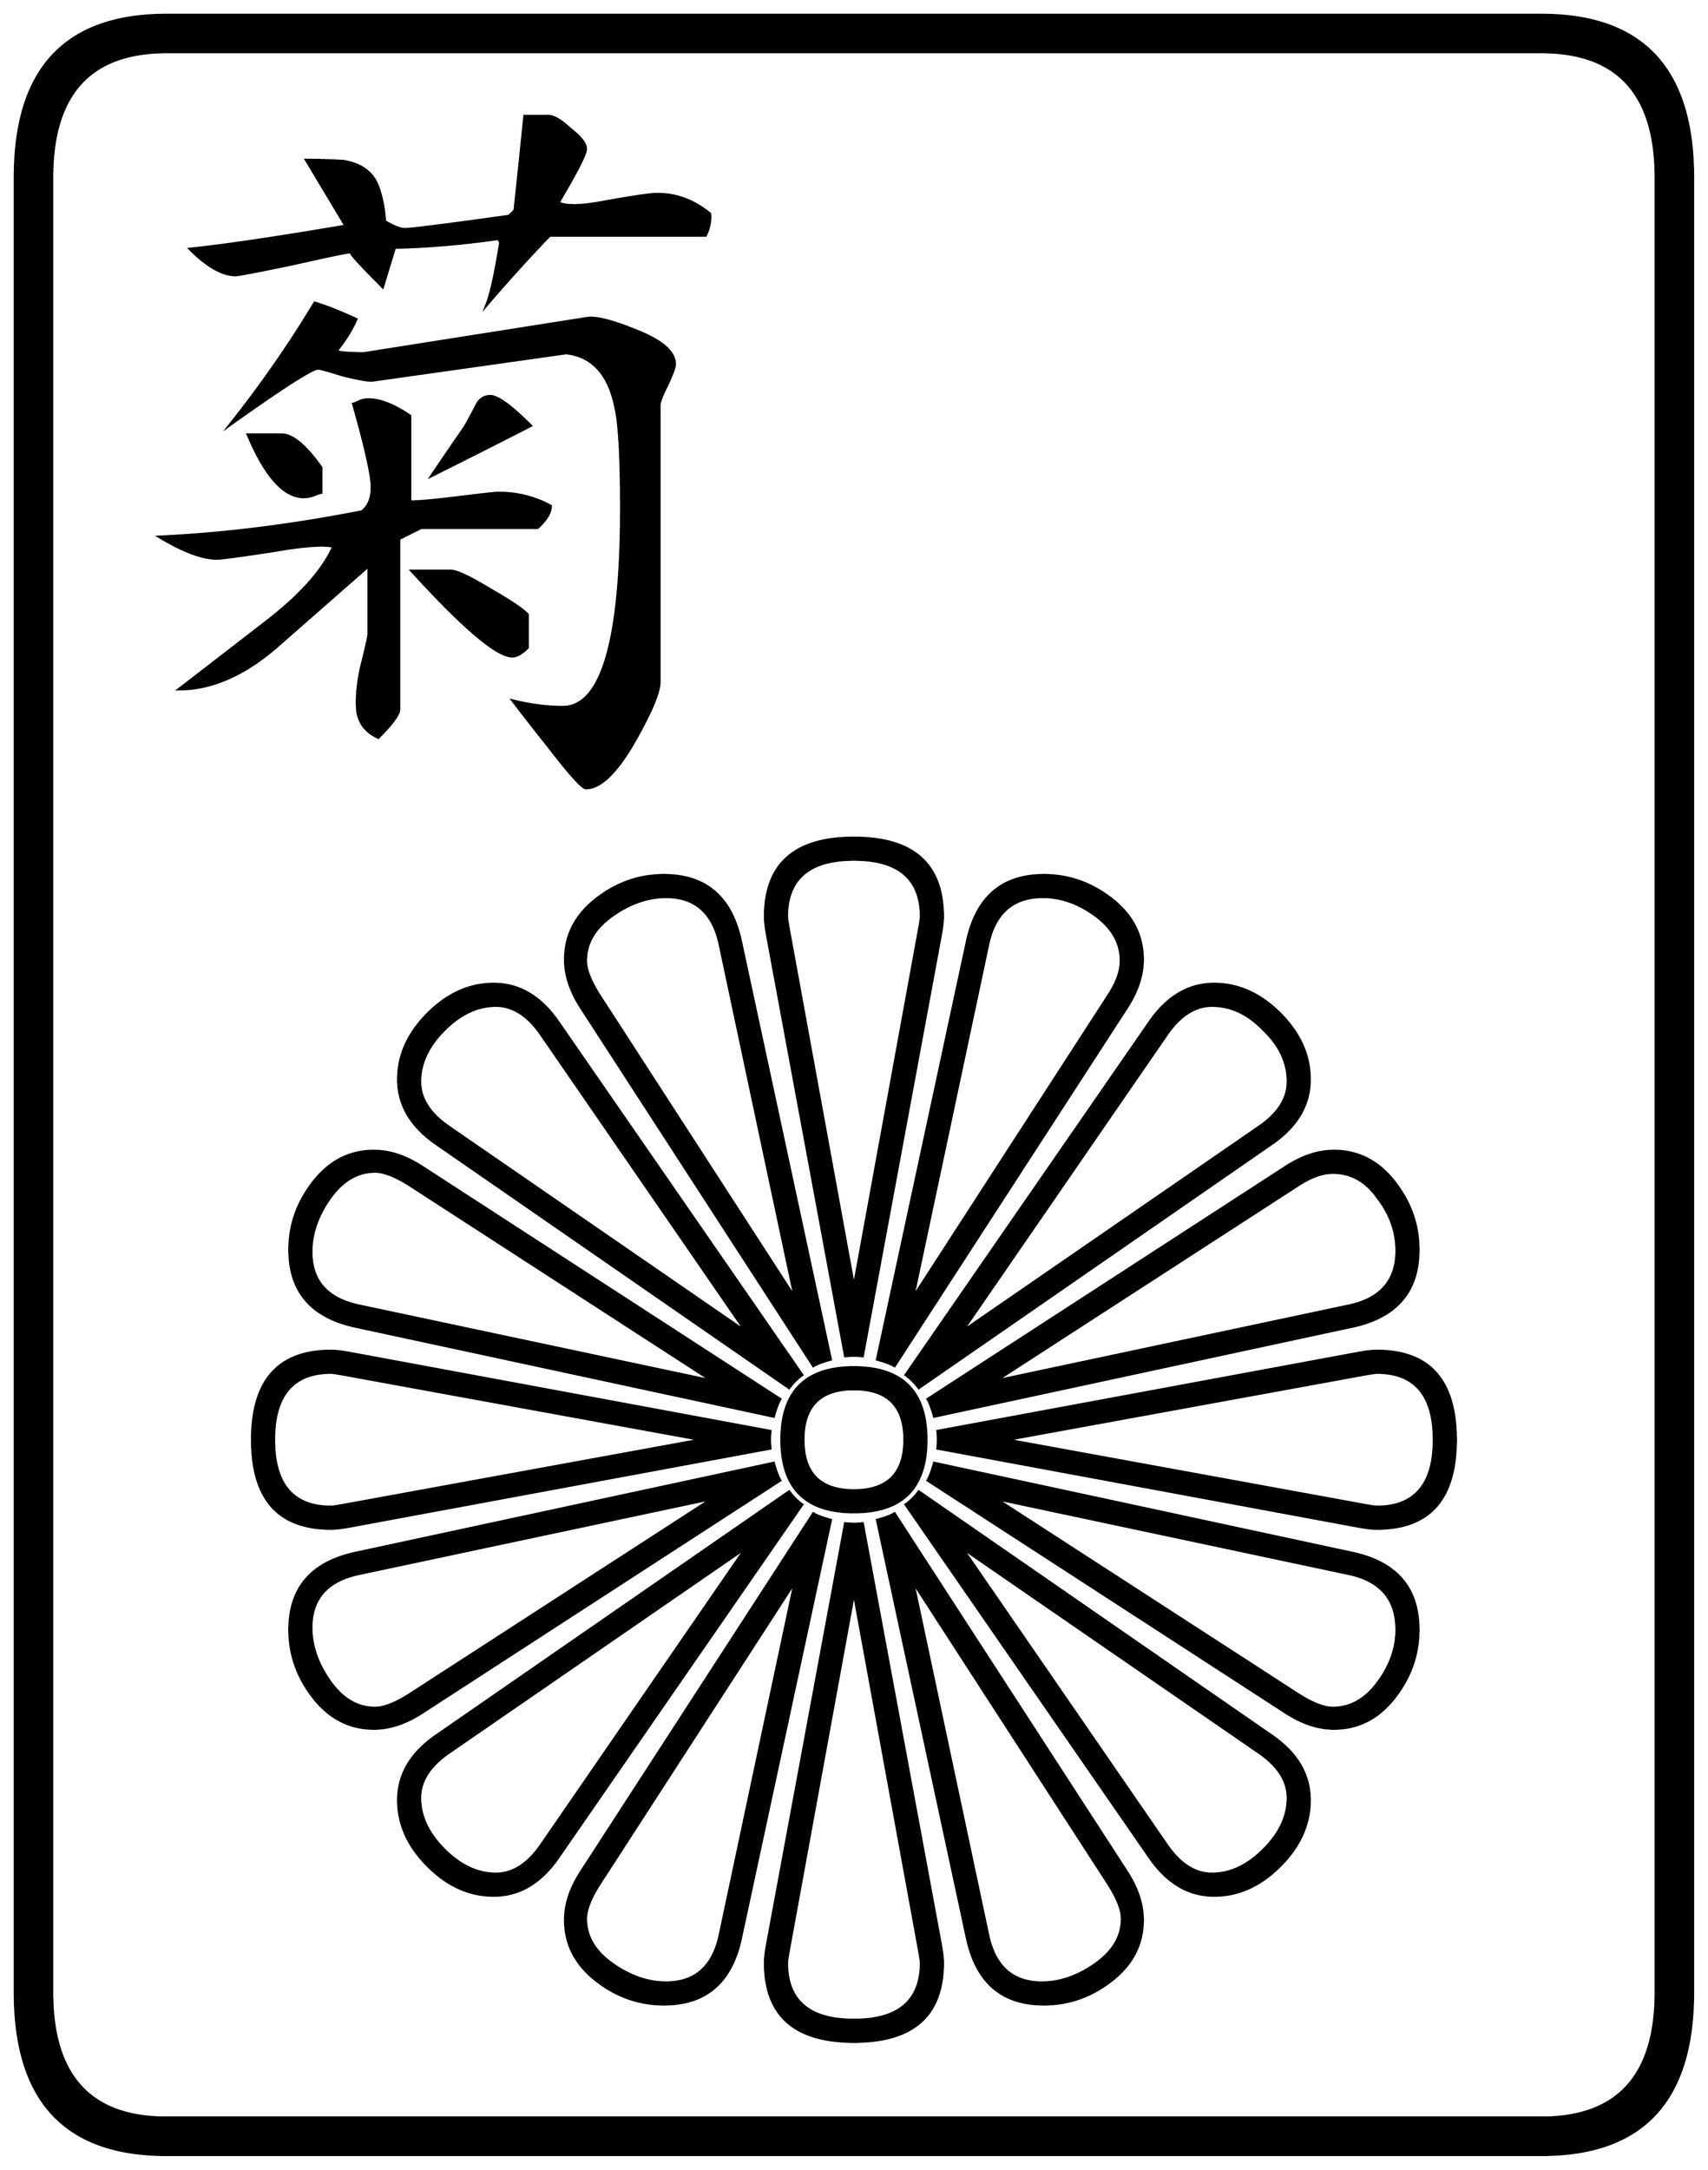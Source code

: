 


\begin{tikzpicture}[y=0.80pt, x=0.80pt, yscale=-1.0, xscale=1.0, inner sep=0pt, outer sep=0pt]
\begin{scope}[shift={(100.0,1706.0)},nonzero rule]
  \path[draw=.,fill=.,line width=1.600pt] (1578.0,244.0) .. controls
    (1578.0,342.667) and (1532.0,392.0) .. (1440.0,392.0) --
    (188.0,392.0) .. controls (96.0,392.0) and (50.0,342.667) ..
    (50.0,244.0) -- (50.0,-1408.0) .. controls (50.0,-1506.667)
    and (96.0,-1556.0) .. (188.0,-1556.0) -- (1440.0,-1556.0) ..
    controls (1532.0,-1556.0) and (1578.0,-1506.667) ..
    (1578.0,-1408.0) -- (1578.0,244.0) -- cycle(1544.0,244.0) --
    (1544.0,-1408.0) .. controls (1544.0,-1484.0) and
    (1509.333,-1522.0) .. (1440.0,-1522.0) -- (188.0,-1522.0) ..
    controls (118.667,-1522.0) and (84.0,-1484.0) ..
    (84.0,-1408.0) -- (84.0,244.0) .. controls (84.0,320.0) and
    (118.667,358.0) .. (188.0,358.0) -- (1440.0,358.0) .. controls
    (1509.333,358.0) and (1544.0,320.0) .. (1544.0,244.0) --
    cycle(683.0,-1375.0) .. controls (683.667,-1368.333) and
    (682.333,-1361.667) .. (679.0,-1355.0) -- (537.0,-1355.0) ..
    controls (518.333,-1335.667) and (499.0,-1314.333) ..
    (479.0,-1291.0) .. controls (483.0,-1300.333) and
    (487.333,-1319.667) .. (492.0,-1349.0) -- (490.0,-1352.0) ..
    controls (457.333,-1347.333) and (426.0,-1344.667) ..
    (396.0,-1344.0) .. controls (393.333,-1335.333) and
    (389.667,-1323.333) .. (385.0,-1308.0) .. controls
    (363.667,-1329.333) and (354.0,-1340.0) .. (356.0,-1340.0) ..
    controls (353.333,-1340.0) and (335.667,-1336.333) ..
    (303.0,-1329.0) .. controls (271.0,-1322.333) and
    (253.667,-1319.0) .. (251.0,-1319.0) .. controls
    (239.0,-1319.0) and (225.0,-1327.0) .. (209.0,-1343.0) ..
    controls (241.0,-1346.333) and (288.333,-1353.333) ..
    (351.0,-1364.0) -- (315.0,-1424.0) .. controls
    (326.333,-1424.0) and (337.667,-1423.667) .. (349.0,-1423.0) ..
    controls (365.667,-1420.333) and (376.333,-1412.333) ..
    (381.0,-1399.0) .. controls (384.333,-1389.667) and
    (386.333,-1379.333) .. (387.0,-1368.0) .. controls
    (395.0,-1363.333) and (401.0,-1361.0) .. (405.0,-1361.0) ..
    controls (411.0,-1361.0) and (442.667,-1365.0) ..
    (500.0,-1373.0) .. controls (500.667,-1373.667) and
    (502.333,-1375.333) .. (505.0,-1378.0) .. controls
    (507.0,-1396.0) and (510.0,-1424.667) .. (514.0,-1464.0) --
    (536.0,-1464.0) .. controls (540.667,-1464.0) and
    (547.333,-1460.0) .. (556.0,-1452.0) .. controls
    (565.333,-1444.667) and (570.0,-1438.667) .. (570.0,-1434.0) ..
    controls (570.0,-1429.333) and (561.667,-1413.0) ..
    (545.0,-1385.0) .. controls (552.333,-1381.667) and
    (566.333,-1382.0) .. (587.0,-1386.0) .. controls
    (613.0,-1390.667) and (629.0,-1393.0) .. (635.0,-1393.0) ..
    controls (652.333,-1393.0) and (668.333,-1387.0) ..
    (683.0,-1375.0) -- cycle(520.0,-1182.0) .. controls
    (499.333,-1171.333) and (469.0,-1156.0) .. (429.0,-1136.0) ..
    controls (435.667,-1146.0) and (445.667,-1160.667) ..
    (459.0,-1180.0) .. controls (459.667,-1180.667) and
    (463.333,-1187.333) .. (470.0,-1200.0) .. controls
    (472.667,-1206.0) and (477.0,-1209.0) .. (483.0,-1209.0) ..
    controls (489.667,-1209.0) and (502.0,-1200.0) ..
    (520.0,-1182.0) -- cycle(1229.0,-587.0) .. controls
    (1229.0,-563.667) and (1217.333,-544.0) .. (1194.0,-528.0) --
    (873.0,-306.0) .. controls (869.667,-310.667) and (865.667,-314.667)
    .. (861.0,-318.0) -- (1083.0,-639.0) .. controls
    (1099.0,-662.333) and (1118.667,-674.0) .. (1142.0,-674.0) ..
    controls (1164.0,-674.0) and (1184.0,-665.0) ..
    (1202.0,-647.0) .. controls (1220.0,-629.0) and
    (1229.0,-609.0) .. (1229.0,-587.0) -- cycle(651.0,-1238.0)
    .. controls (651.0,-1235.333) and (648.667,-1229.0) ..
    (644.0,-1219.0) .. controls (639.333,-1209.667) and
    (637.0,-1203.667) .. (637.0,-1201.0) -- (637.0,-949.0) ..
    controls (637.0,-939.667) and (629.667,-922.0) .. (615.0,-896.0)
    .. controls (598.333,-866.667) and (583.333,-852.0) ..
    (570.0,-852.0) .. controls (566.667,-852.0) and (555.0,-865.0)
    .. (535.0,-891.0) .. controls (524.333,-904.333) and
    (513.667,-918.0) .. (503.0,-932.0) .. controls (519.0,-928.0)
    and (534.333,-926.0) .. (549.0,-926.0) .. controls
    (584.333,-926.0) and (602.0,-986.333) .. (602.0,-1107.0) ..
    controls (602.0,-1153.0) and (600.333,-1183.333) ..
    (597.0,-1198.0) .. controls (591.0,-1228.667) and
    (576.0,-1245.333) .. (552.0,-1248.0) -- (375.0,-1223.0) ..
    controls (370.333,-1223.0) and (361.333,-1224.667) ..
    (348.0,-1228.0) .. controls (335.333,-1232.0) and
    (328.0,-1234.0) .. (326.0,-1234.0) .. controls
    (320.667,-1234.0) and (293.667,-1216.667) .. (245.0,-1182.0) ..
    controls (273.667,-1218.0) and (299.667,-1255.333) ..
    (323.0,-1294.0) .. controls (332.333,-1291.333) and
    (345.0,-1286.333) .. (361.0,-1279.0) .. controls
    (357.0,-1269.667) and (351.0,-1260.0) .. (343.0,-1250.0) ..
    controls (345.667,-1248.667) and (354.0,-1248.0) ..
    (368.0,-1248.0) -- (571.0,-1280.0) .. controls
    (579.0,-1281.333) and (593.667,-1277.667) .. (615.0,-1269.0) ..
    controls (639.0,-1259.667) and (651.0,-1249.333) ..
    (651.0,-1238.0) -- cycle(1077.0,-696.0) .. controls
    (1077.0,-682.0) and (1072.333,-667.667) .. (1063.0,-653.0) --
    (851.0,-326.0) .. controls (847.667,-328.0) and (842.333,-330.0)
    .. (835.0,-332.0) -- (917.0,-713.0) .. controls
    (925.667,-753.0) and (949.0,-773.0) .. (987.0,-773.0) ..
    controls (1009.667,-773.0) and (1030.333,-765.667) ..
    (1049.0,-751.0) .. controls (1067.667,-736.333) and
    (1077.0,-718.0) .. (1077.0,-696.0) -- cycle(1328.0,-432.0)
    .. controls (1328.0,-394.0) and (1308.0,-370.667) ..
    (1268.0,-362.0) -- (887.0,-280.0) .. controls (885.0,-287.333)
    and (883.0,-292.667) .. (881.0,-296.0) -- (1208.0,-508.0) ..
    controls (1222.667,-517.333) and (1237.0,-522.0) ..
    (1251.0,-522.0) .. controls (1273.0,-522.0) and
    (1291.333,-512.667) .. (1306.0,-494.0) .. controls
    (1320.667,-475.333) and (1328.0,-454.667) .. (1328.0,-432.0) --
    cycle(517.0,-980.0) .. controls (511.667,-974.667) and
    (507.0,-972.0) .. (503.0,-972.0) .. controls (489.0,-972.0)
    and (458.333,-998.0) .. (411.0,-1050.0) -- (447.0,-1050.0) ..
    controls (452.333,-1050.0) and (464.333,-1044.333) ..
    (483.0,-1033.0) .. controls (501.667,-1022.333) and
    (513.0,-1014.667) .. (517.0,-1010.0) -- (517.0,-980.0) --
    cycle(329.0,-1121.0) .. controls (328.333,-1121.0) and
    (326.333,-1120.333) .. (323.0,-1119.0) .. controls
    (319.667,-1117.667) and (316.333,-1117.0) .. (313.0,-1117.0) ..
    controls (295.0,-1117.0) and (278.0,-1136.0) ..
    (262.0,-1174.0) -- (292.0,-1174.0) .. controls
    (302.0,-1174.667) and (314.333,-1164.667) .. (329.0,-1144.0) --
    (329.0,-1121.0) -- cycle(538.0,-1109.0) .. controls
    (538.0,-1103.0) and (534.0,-1096.333) .. (526.0,-1089.0) --
    (420.0,-1089.0) .. controls (420.0,-1089.0) and
    (413.333,-1085.667) .. (400.0,-1079.0) -- (400.0,-924.0) ..
    controls (400.0,-919.333) and (393.667,-910.667) .. (381.0,-898.0)
    .. controls (370.333,-902.667) and (364.0,-910.333) ..
    (362.0,-921.0) .. controls (360.667,-931.667) and (361.667,-945.0)
    .. (365.0,-961.0) .. controls (369.667,-979.667) and
    (372.0,-990.0) .. (372.0,-992.0) -- (372.0,-1054.0) ..
    controls (372.0,-1054.0) and (345.0,-1030.333) ..
    (291.0,-983.0) .. controls (260.333,-955.667) and (229.667,-942.0)
    .. (199.0,-942.0) .. controls (225.0,-962.0) and
    (251.333,-982.333) .. (278.0,-1003.0) .. controls
    (309.333,-1027.0) and (330.0,-1050.0) .. (340.0,-1072.0) ..
    controls (330.667,-1074.0) and (312.667,-1072.667) ..
    (286.0,-1068.0) .. controls (255.333,-1063.333) and
    (238.0,-1061.0) .. (234.0,-1061.0) .. controls
    (220.667,-1061.0) and (203.0,-1067.667) .. (181.0,-1081.0) ..
    controls (239.667,-1083.667) and (301.333,-1091.333) ..
    (366.0,-1104.0) .. controls (372.0,-1108.667) and
    (375.0,-1116.0) .. (375.0,-1126.0) .. controls
    (375.0,-1136.667) and (369.333,-1162.0) .. (358.0,-1202.0) ..
    controls (358.667,-1202.0) and (360.333,-1202.667) ..
    (363.0,-1204.0) .. controls (365.667,-1205.333) and
    (368.667,-1206.0) .. (372.0,-1206.0) .. controls
    (382.667,-1206.0) and (395.333,-1201.0) .. (410.0,-1191.0) ..
    controls (410.0,-1143.0) and (410.0,-1119.0) ..
    (410.0,-1119.0) -- (410.0,-1113.0) .. controls
    (418.0,-1113.0) and (432.667,-1114.333) .. (454.0,-1117.0) ..
    controls (476.0,-1119.667) and (488.0,-1121.0) ..
    (490.0,-1121.0) .. controls (507.333,-1121.0) and
    (523.333,-1117.0) .. (538.0,-1109.0) -- cycle(895.0,-735.0) ..
    controls (895.0,-731.0) and (894.333,-725.333) .. (893.0,-718.0)
    -- (822.0,-335.0) .. controls (816.667,-335.667) and
    (811.333,-335.667) .. (806.0,-335.0) -- (735.0,-718.0) ..
    controls (733.667,-725.333) and (733.0,-731.0) .. (733.0,-735.0)
    .. controls (733.0,-783.0) and (760.0,-807.0) ..
    (814.0,-807.0) .. controls (868.0,-807.0) and (895.0,-783.0)
    .. (895.0,-735.0) -- cycle(1362.0,-259.0) .. controls
    (1362.0,-205.0) and (1338.0,-178.0) .. (1290.0,-178.0) ..
    controls (1286.0,-178.0) and (1280.333,-178.667) ..
    (1273.0,-180.0) -- (890.0,-251.0) .. controls (890.667,-256.333)
    and (890.667,-261.667) .. (890.0,-267.0) -- (1273.0,-338.0) ..
    controls (1280.333,-339.333) and (1286.0,-340.0) ..
    (1290.0,-340.0) .. controls (1338.0,-340.0) and
    (1362.0,-313.0) .. (1362.0,-259.0) -- cycle(793.0,-332.0) ..
    controls (785.667,-330.0) and (780.333,-328.0) .. (777.0,-326.0)
    -- (565.0,-653.0) .. controls (555.667,-667.667) and
    (551.0,-682.0) .. (551.0,-696.0) .. controls (551.0,-718.0)
    and (560.333,-736.333) .. (579.0,-751.0) .. controls
    (597.667,-765.667) and (618.333,-773.0) .. (641.0,-773.0) ..
    controls (679.0,-773.0) and (702.333,-753.0) .. (711.0,-713.0)
    -- (793.0,-332.0) -- cycle(1328.0,-86.0) .. controls
    (1328.0,-63.333) and (1320.667,-42.667) .. (1306.0,-24.0) ..
    controls (1291.333,-5.333) and (1273.0,4.0) .. (1251.0,4.0) ..
    controls (1237.0,4.0) and (1222.667,-0.667) .. (1208.0,-10.0) --
    (881.0,-222.0) .. controls (883.0,-225.333) and (885.0,-230.667)
    .. (887.0,-238.0) -- (1268.0,-156.0) .. controls
    (1308.0,-147.333) and (1328.0,-124.0) .. (1328.0,-86.0) --
    cycle(767.0,-318.0) .. controls (762.333,-314.667) and
    (758.333,-310.667) .. (755.0,-306.0) -- (434.0,-528.0) ..
    controls (410.667,-544.0) and (399.0,-563.667) .. (399.0,-587.0)
    .. controls (399.0,-609.0) and (408.0,-629.0) ..
    (426.0,-647.0) .. controls (444.0,-665.0) and (464.0,-674.0)
    .. (486.0,-674.0) .. controls (509.333,-674.0) and
    (529.0,-662.333) .. (545.0,-639.0) -- (767.0,-318.0) --
    cycle(880.0,-259.0) .. controls (880.0,-215.0) and
    (858.0,-193.0) .. (814.0,-193.0) .. controls (770.0,-193.0)
    and (748.0,-215.0) .. (748.0,-259.0) .. controls
    (748.0,-303.0) and (770.0,-325.0) .. (814.0,-325.0) ..
    controls (858.0,-325.0) and (880.0,-303.0) .. (880.0,-259.0)
    -- cycle(1229.0,69.0) .. controls (1229.0,91.0) and
    (1220.0,111.0) .. (1202.0,129.0) .. controls (1184.0,147.0)
    and (1164.0,156.0) .. (1142.0,156.0) .. controls
    (1118.667,156.0) and (1099.0,144.333) .. (1083.0,121.0) --
    (861.0,-200.0) .. controls (865.667,-203.333) and (869.667,-207.333)
    .. (873.0,-212.0) -- (1194.0,10.0) .. controls (1217.333,26.0)
    and (1229.0,45.667) .. (1229.0,69.0) -- cycle(747.0,-296.0) ..
    controls (745.0,-292.667) and (743.0,-287.333) .. (741.0,-280.0)
    -- (360.0,-362.0) .. controls (320.0,-370.667) and
    (300.0,-394.0) .. (300.0,-432.0) .. controls (300.0,-454.667)
    and (307.333,-475.333) .. (322.0,-494.0) .. controls
    (336.667,-512.667) and (355.0,-522.0) .. (377.0,-522.0) ..
    controls (391.0,-522.0) and (405.333,-517.333) .. (420.0,-508.0)
    -- (747.0,-296.0) -- cycle(1077.0,178.0) .. controls
    (1077.0,200.0) and (1067.667,218.333) .. (1049.0,233.0) ..
    controls (1030.333,247.667) and (1009.667,255.0) .. (987.0,255.0)
    .. controls (949.0,255.0) and (925.667,235.0) .. (917.0,195.0)
    -- (835.0,-186.0) .. controls (842.333,-188.0) and
    (847.667,-190.0) .. (851.0,-192.0) -- (1063.0,135.0) ..
    controls (1072.333,149.667) and (1077.0,164.0) .. (1077.0,178.0)
    -- cycle(738.0,-251.0) -- (355.0,-180.0) .. controls
    (347.667,-178.667) and (342.0,-178.0) .. (338.0,-178.0) ..
    controls (290.0,-178.0) and (266.0,-205.0) .. (266.0,-259.0)
    .. controls (266.0,-313.0) and (290.0,-340.0) ..
    (338.0,-340.0) .. controls (342.0,-340.0) and (347.667,-339.333)
    .. (355.0,-338.0) -- (738.0,-267.0) .. controls
    (737.333,-261.667) and (737.333,-256.333) .. (738.0,-251.0) --
    cycle(895.0,217.0) .. controls (895.0,265.0) and
    (868.0,289.0) .. (814.0,289.0) .. controls (760.0,289.0) and
    (733.0,265.0) .. (733.0,217.0) .. controls (733.0,213.0) and
    (733.667,207.333) .. (735.0,200.0) -- (806.0,-183.0) .. controls
    (811.333,-182.333) and (816.667,-182.333) .. (822.0,-183.0) --
    (893.0,200.0) .. controls (894.333,207.333) and (895.0,213.0) ..
    (895.0,217.0) -- cycle(747.0,-222.0) -- (420.0,-10.0) ..
    controls (405.333,-0.667) and (391.0,4.0) .. (377.0,4.0) ..
    controls (355.0,4.0) and (336.667,-5.333) .. (322.0,-24.0) ..
    controls (307.333,-42.667) and (300.0,-63.333) .. (300.0,-86.0) ..
    controls (300.0,-124.0) and (320.0,-147.333) .. (360.0,-156.0)
    -- (741.0,-238.0) .. controls (743.0,-230.667) and
    (745.0,-225.333) .. (747.0,-222.0) -- cycle(793.0,-186.0) --
    (711.0,195.0) .. controls (702.333,235.0) and (679.0,255.0) ..
    (641.0,255.0) .. controls (618.333,255.0) and (597.667,247.667) ..
    (579.0,233.0) .. controls (560.333,218.333) and (551.0,200.0) ..
    (551.0,178.0) .. controls (551.0,164.0) and (555.667,149.667) ..
    (565.0,135.0) -- (777.0,-192.0) .. controls (780.333,-190.0)
    and (785.667,-188.0) .. (793.0,-186.0) -- cycle(767.0,-200.0)
    -- (545.0,121.0) .. controls (529.0,144.333) and (509.333,156.0)
    .. (486.0,156.0) .. controls (464.0,156.0) and (444.0,147.0)
    .. (426.0,129.0) .. controls (408.0,111.0) and (399.0,91.0)
    .. (399.0,69.0) .. controls (399.0,45.667) and (410.667,26.0) ..
    (434.0,10.0) -- (755.0,-212.0) .. controls (758.333,-207.333)
    and (762.333,-203.333) .. (767.0,-200.0) -- cycle(1209.0,-585.0)
    .. controls (1209.0,-602.333) and (1201.667,-618.0) ..
    (1187.0,-632.0) .. controls (1173.0,-646.667) and
    (1157.333,-654.0) .. (1140.0,-654.0) .. controls
    (1124.667,-654.0) and (1111.0,-645.333) .. (1099.0,-628.0) --
    (913.0,-358.0) -- (1183.0,-544.0) .. controls
    (1200.333,-556.0) and (1209.0,-569.667) .. (1209.0,-585.0) --
    cycle(1057.0,-695.0) .. controls (1057.0,-711.0) and
    (1049.333,-724.667) .. (1034.0,-736.0) .. controls
    (1018.667,-747.333) and (1002.667,-753.0) .. (986.0,-753.0) ..
    controls (958.667,-753.0) and (942.0,-738.333) .. (936.0,-709.0)
    -- (868.0,-389.0) -- (1046.0,-664.0) .. controls
    (1053.333,-675.333) and (1057.0,-685.667) .. (1057.0,-695.0) --
    cycle(1308.0,-431.0) .. controls (1308.0,-448.333) and
    (1302.333,-464.333) .. (1291.0,-479.0) .. controls
    (1280.333,-494.333) and (1266.667,-502.0) .. (1250.0,-502.0) ..
    controls (1240.667,-502.0) and (1230.333,-498.333) ..
    (1219.0,-491.0) -- (944.0,-313.0) -- (1264.0,-381.0) ..
    controls (1293.333,-387.0) and (1308.0,-403.667) ..
    (1308.0,-431.0) -- cycle(875.0,-735.0) .. controls
    (875.0,-769.667) and (854.667,-787.0) .. (814.0,-787.0) ..
    controls (773.333,-787.0) and (753.0,-769.667) .. (753.0,-735.0)
    .. controls (753.0,-733.667) and (753.667,-729.333) ..
    (755.0,-722.0) -- (814.0,-399.0) -- (873.0,-722.0) ..
    controls (874.333,-729.333) and (875.0,-733.667) .. (875.0,-735.0)
    -- cycle(1342.0,-259.0) .. controls (1342.0,-299.667) and
    (1324.667,-320.0) .. (1290.0,-320.0) .. controls
    (1288.667,-320.0) and (1284.333,-319.333) .. (1277.0,-318.0) --
    (954.0,-259.0) -- (1277.0,-200.0) .. controls
    (1284.333,-198.667) and (1288.667,-198.0) .. (1290.0,-198.0) ..
    controls (1324.667,-198.0) and (1342.0,-218.333) ..
    (1342.0,-259.0) -- cycle(760.0,-389.0) -- (692.0,-709.0) ..
    controls (686.0,-738.333) and (669.667,-753.0) .. (643.0,-753.0)
    .. controls (626.333,-753.0) and (610.0,-747.333) ..
    (594.0,-736.0) .. controls (578.0,-724.667) and (570.0,-711.0)
    .. (570.0,-695.0) .. controls (570.0,-687.0) and
    (574.0,-676.667) .. (582.0,-664.0) -- (760.0,-389.0) --
    cycle(1308.0,-86.0) .. controls (1308.0,-114.0) and
    (1293.333,-131.0) .. (1264.0,-137.0) -- (944.0,-205.0) --
    (1219.0,-27.0) .. controls (1231.667,-19.0) and (1242.0,-15.0)
    .. (1250.0,-15.0) .. controls (1266.0,-15.0) and
    (1279.667,-22.667) .. (1291.0,-38.0) .. controls (1302.333,-53.333)
    and (1308.0,-69.333) .. (1308.0,-86.0) -- cycle(715.0,-358.0)
    -- (529.0,-628.0) .. controls (517.0,-645.333) and
    (503.333,-654.0) .. (488.0,-654.0) .. controls (471.333,-654.0)
    and (455.667,-646.667) .. (441.0,-632.0) .. controls
    (426.333,-617.333) and (419.0,-601.667) .. (419.0,-585.0) ..
    controls (419.0,-569.667) and (427.667,-556.0) .. (445.0,-544.0)
    -- (715.0,-358.0) -- cycle(860.0,-259.0) .. controls
    (860.0,-289.667) and (844.667,-305.0) .. (814.0,-305.0) ..
    controls (783.333,-305.0) and (768.0,-289.667) .. (768.0,-259.0)
    .. controls (768.0,-228.333) and (783.333,-213.0) ..
    (814.0,-213.0) .. controls (844.667,-213.0) and (860.0,-228.333)
    .. (860.0,-259.0) -- cycle(1209.0,67.0) .. controls
    (1209.0,51.667) and (1200.333,38.0) .. (1183.0,26.0) --
    (913.0,-160.0) -- (1099.0,110.0) .. controls (1111.0,127.333)
    and (1124.667,136.0) .. (1140.0,136.0) .. controls
    (1156.667,136.0) and (1172.333,128.667) .. (1187.0,114.0) ..
    controls (1201.667,99.333) and (1209.0,83.667) .. (1209.0,67.0) --
    cycle(684.0,-313.0) -- (409.0,-491.0) .. controls
    (396.333,-499.0) and (386.0,-503.0) .. (378.0,-503.0) ..
    controls (362.0,-503.0) and (348.333,-495.0) .. (337.0,-479.0)
    .. controls (325.667,-463.0) and (320.0,-446.667) ..
    (320.0,-430.0) .. controls (320.0,-403.333) and (334.667,-387.0)
    .. (364.0,-381.0) -- (684.0,-313.0) -- cycle(1058.0,177.0)
    .. controls (1058.0,169.0) and (1054.0,158.667) ..
    (1046.0,146.0) -- (868.0,-129.0) -- (936.0,191.0) ..
    controls (942.0,220.333) and (958.333,235.0) .. (985.0,235.0) ..
    controls (1001.667,235.0) and (1018.0,229.333) .. (1034.0,218.0)
    .. controls (1050.0,206.667) and (1058.0,193.0) ..
    (1058.0,177.0) -- cycle(674.0,-259.0) -- (351.0,-318.0) ..
    controls (343.667,-319.333) and (339.333,-320.0) .. (338.0,-320.0)
    .. controls (303.333,-320.0) and (286.0,-299.667) ..
    (286.0,-259.0) .. controls (286.0,-218.333) and (303.333,-198.0)
    .. (338.0,-198.0) .. controls (339.333,-198.0) and
    (343.667,-198.667) .. (351.0,-200.0) -- (674.0,-259.0) --
    cycle(875.0,217.0) .. controls (875.0,215.667) and
    (874.333,211.333) .. (873.0,204.0) -- (814.0,-119.0) --
    (755.0,204.0) .. controls (753.667,211.333) and (753.0,215.667) ..
    (753.0,217.0) .. controls (753.0,251.667) and (773.333,269.0) ..
    (814.0,269.0) .. controls (854.667,269.0) and (875.0,251.667) ..
    (875.0,217.0) -- cycle(684.0,-205.0) -- (364.0,-137.0) ..
    controls (334.667,-131.0) and (320.0,-114.667) .. (320.0,-88.0)
    .. controls (320.0,-71.333) and (325.667,-55.0) .. (337.0,-39.0)
    .. controls (348.333,-23.0) and (362.0,-15.0) .. (378.0,-15.0)
    .. controls (386.0,-15.0) and (396.333,-19.0) .. (409.0,-27.0)
    -- (684.0,-205.0) -- cycle(760.0,-129.0) -- (582.0,146.0) ..
    controls (574.0,158.667) and (570.0,169.0) .. (570.0,177.0) ..
    controls (570.0,193.0) and (578.0,206.667) .. (594.0,218.0) ..
    controls (610.0,229.333) and (626.333,235.0) .. (643.0,235.0) ..
    controls (669.667,235.0) and (686.0,220.333) .. (692.0,191.0) --
    (760.0,-129.0) -- cycle(715.0,-160.0) -- (445.0,26.0) ..
    controls (427.667,38.0) and (419.0,51.667) .. (419.0,67.0) ..
    controls (419.0,83.667) and (426.333,99.333) .. (441.0,114.0) ..
    controls (455.667,128.667) and (471.333,136.0) .. (488.0,136.0) ..
    controls (503.333,136.0) and (517.0,127.333) .. (529.0,110.0) --
    (715.0,-160.0) -- cycle;
\end{scope}

\end{tikzpicture}

